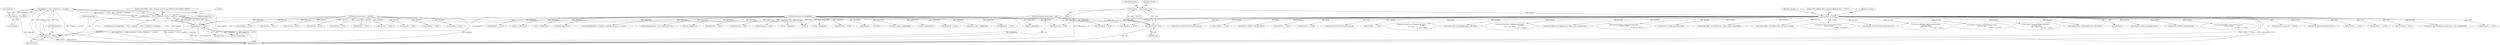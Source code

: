 digraph "0_Android_9e29523b9537983b4c4b205ff868d0b3bca0383b@API" {
"1000875" [label="(Call,replySize == NULL || *replySize != sizeof(int))"];
"1000876" [label="(Call,replySize == NULL)"];
"1000112" [label="(MethodParameterIn,uint32_t *replySize)"];
"1000872" [label="(Call,pReplyData == NULL)"];
"1000113" [label="(MethodParameterIn,void *pReplyData)"];
"1000151" [label="(Call,pContext == NULL)"];
"1000116" [label="(Call,* pContext = (EffectContext *) self)"];
"1000118" [label="(Call,(EffectContext *) self)"];
"1000108" [label="(MethodParameterIn,effect_handle_t  self)"];
"1000879" [label="(Call,*replySize != sizeof(int))"];
"1000871" [label="(Call,pReplyData == NULL || replySize == NULL || *replySize != sizeof(int))"];
"1000561" [label="(Call,pReplyData == NULL)"];
"1000108" [label="(MethodParameterIn,effect_handle_t  self)"];
"1000365" [label="(Call,replySize == NULL)"];
"1000797" [label="(Call,replySize == NULL)"];
"1000189" [label="(Call,(int *) pReplyData)"];
"1001079" [label="(Call,android::LvmEffect_enable(pContext))"];
"1000274" [label="(Call,android::Effect_setConfig(pContext, (effect_config_t *) pCmdData))"];
"1000117" [label="(Identifier,pContext)"];
"1000308" [label="(Call,android::Effect_setConfig(pContext, &pContext->config))"];
"1000822" [label="(Call,android::Volume_setParameter(pContext,\n (void *)p->data,\n                                                                 p->data + p->psize))"];
"1000235" [label="(Call,android::VolumeSetVolumeLevel(pContext, 0))"];
"1000114" [label="(Block,)"];
"1000120" [label="(Identifier,self)"];
"1000873" [label="(Identifier,pReplyData)"];
"1000451" [label="(Call,android::Virtualizer_getParameter(pContext,\n (void *)p->data,\n (size_t *)&p->vsize,\n                                                              p->data + voffset))"];
"1000694" [label="(Call,android::Virtualizer_setParameter(pContext,\n (void *)p->data,\n                                                                       p->data + p->psize))"];
"1000819" [label="(Call,(int *)pReplyData)"];
"1000691" [label="(Call,(int *)pReplyData)"];
"1000383" [label="(Call,memcpy(pReplyData, pCmdData, sizeof(effect_param_t) + p->psize))"];
"1000505" [label="(Call,android::Volume_getParameter(pContext,\n (void *)p->data,\n (size_t *)&p->vsize,\n                                                         p->data + voffset))"];
"1000895" [label="(Call,android::Effect_setEnabled(pContext, LVM_FALSE))"];
"1000161" [label="(Identifier,cmdCode)"];
"1001204" [label="(Call,memcpy(pReplyData, vol_ret, sizeof(int32_t)*2))"];
"1000271" [label="(Call,(int *) pReplyData)"];
"1000871" [label="(Call,pReplyData == NULL || replySize == NULL || *replySize != sizeof(int))"];
"1000793" [label="(Call,pReplyData == NULL)"];
"1000846" [label="(Call,replySize == NULL)"];
"1000153" [label="(Identifier,NULL)"];
"1001047" [label="(Call,android::LvmEffect_disable(pContext))"];
"1000882" [label="(Call,sizeof(int))"];
"1000361" [label="(Call,pReplyData == NULL)"];
"1000116" [label="(Call,* pContext = (EffectContext *) self)"];
"1001130" [label="(Call,pReplyData == NULL)"];
"1000125" [label="(Identifier,pContext)"];
"1000232" [label="(Call,(int *) pReplyData)"];
"1000995" [label="(Call,android::LvmEffect_enable(pContext))"];
"1000565" [label="(Call,replySize == NULL)"];
"1000603" [label="(Call,android::BassBoost_setParameter(pContext,\n (void *)p->data,\n                                                                    p->data + p->psize))"];
"1000118" [label="(Call,(EffectContext *) self)"];
"1001271" [label="(MethodReturn,int)"];
"1000255" [label="(Call,replySize == NULL)"];
"1000874" [label="(Identifier,NULL)"];
"1000150" [label="(ControlStructure,if (pContext == NULL))"];
"1000878" [label="(Identifier,NULL)"];
"1000112" [label="(MethodParameterIn,uint32_t *replySize)"];
"1000200" [label="(Call,android::BassSetStrength(pContext, 0))"];
"1000904" [label="(Call,pCmdData   == NULL)"];
"1000546" [label="(Call,pCmdData   == NULL)"];
"1001119" [label="(Call,pCmdData == NULL)"];
"1000881" [label="(Identifier,replySize)"];
"1000733" [label="(Call,replySize == NULL)"];
"1000151" [label="(Call,pContext == NULL)"];
"1001211" [label="(Call,android::VolumeSetVolumeLevel(pContext, (int16_t)(maxdB*100)))"];
"1000877" [label="(Identifier,replySize)"];
"1000166" [label="(Call,pReplyData == NULL)"];
"1000113" [label="(MethodParameterIn,void *pReplyData)"];
"1000842" [label="(Call,pReplyData == NULL)"];
"1000886" [label="(Literal,\"\tLVM_ERROR : Effect_command cmdCode Case: EFFECT_CMD_DISABLE: ERROR\")"];
"1000156" [label="(Literal,\"\tLVM_ERROR : Effect_command ERROR pContext == NULL\")"];
"1000876" [label="(Call,replySize == NULL)"];
"1001134" [label="(Call,replySize == NULL)"];
"1000626" [label="(Call,pCmdData   == NULL)"];
"1000656" [label="(Call,replySize == NULL)"];
"1000872" [label="(Call,pReplyData == NULL)"];
"1000210" [label="(Call,android::VirtualizerSetStrength(pContext, 0))"];
"1000862" [label="(Call,(int *)pReplyData)"];
"1000717" [label="(Call,pCmdData == NULL)"];
"1000963" [label="(Call,android::LvmEffect_disable(pContext))"];
"1000870" [label="(ControlStructure,if (pReplyData == NULL || replySize == NULL || *replySize != sizeof(int)))"];
"1000729" [label="(Call,pReplyData == NULL)"];
"1000343" [label="(Call,pCmdData == NULL)"];
"1000781" [label="(Call,pCmdData   == NULL)"];
"1000283" [label="(Call,pReplyData == NULL)"];
"1001112" [label="(Call,pReplyData == LVM_NULL)"];
"1000394" [label="(Call,(effect_param_t *)pReplyData)"];
"1000220" [label="(Call,android::EqualizerSetPreset(pContext, 0))"];
"1000600" [label="(Call,(int *)pReplyData)"];
"1000652" [label="(Call,pReplyData == NULL)"];
"1000170" [label="(Call,replySize == NULL)"];
"1000303" [label="(Call,(effect_config_t *)pReplyData)"];
"1000242" [label="(Call,pCmdData    == NULL)"];
"1000251" [label="(Call,pReplyData  == NULL)"];
"1000480" [label="(Call,android::Equalizer_getParameter(pContext,\n                                                            p->data,\n &p->vsize,\n                                                            p->data + voffset))"];
"1000865" [label="(Call,android::Effect_setEnabled(pContext, LVM_TRUE))"];
"1000424" [label="(Call,android::BassBoost_getParameter(pContext,\n                                                            p->data,\n (size_t *)&p->vsize,\n                                                            p->data + voffset))"];
"1000880" [label="(Call,*replySize)"];
"1000152" [label="(Identifier,pContext)"];
"1000301" [label="(Call,android::Effect_getConfig(pContext, (effect_config_t *)pReplyData))"];
"1000287" [label="(Call,replySize == NULL)"];
"1000875" [label="(Call,replySize == NULL || *replySize != sizeof(int))"];
"1000758" [label="(Call,android::Equalizer_setParameter(pContext,\n (void *)p->data,\n                                                                     p->data + p->psize))"];
"1000892" [label="(Call,(int *)pReplyData)"];
"1000879" [label="(Call,*replySize != sizeof(int))"];
"1000755" [label="(Call,(int *)pReplyData)"];
"1000875" -> "1000871"  [label="AST: "];
"1000875" -> "1000876"  [label="CFG: "];
"1000875" -> "1000879"  [label="CFG: "];
"1000876" -> "1000875"  [label="AST: "];
"1000879" -> "1000875"  [label="AST: "];
"1000871" -> "1000875"  [label="CFG: "];
"1000875" -> "1001271"  [label="DDG: *replySize != sizeof(int)"];
"1000875" -> "1001271"  [label="DDG: replySize == NULL"];
"1000875" -> "1000871"  [label="DDG: replySize == NULL"];
"1000875" -> "1000871"  [label="DDG: *replySize != sizeof(int)"];
"1000876" -> "1000875"  [label="DDG: replySize"];
"1000876" -> "1000875"  [label="DDG: NULL"];
"1000879" -> "1000875"  [label="DDG: *replySize"];
"1000876" -> "1000878"  [label="CFG: "];
"1000877" -> "1000876"  [label="AST: "];
"1000878" -> "1000876"  [label="AST: "];
"1000881" -> "1000876"  [label="CFG: "];
"1000876" -> "1001271"  [label="DDG: NULL"];
"1000876" -> "1001271"  [label="DDG: replySize"];
"1000112" -> "1000876"  [label="DDG: replySize"];
"1000872" -> "1000876"  [label="DDG: NULL"];
"1000112" -> "1000107"  [label="AST: "];
"1000112" -> "1001271"  [label="DDG: replySize"];
"1000112" -> "1000170"  [label="DDG: replySize"];
"1000112" -> "1000255"  [label="DDG: replySize"];
"1000112" -> "1000287"  [label="DDG: replySize"];
"1000112" -> "1000365"  [label="DDG: replySize"];
"1000112" -> "1000565"  [label="DDG: replySize"];
"1000112" -> "1000656"  [label="DDG: replySize"];
"1000112" -> "1000733"  [label="DDG: replySize"];
"1000112" -> "1000797"  [label="DDG: replySize"];
"1000112" -> "1000846"  [label="DDG: replySize"];
"1000112" -> "1001134"  [label="DDG: replySize"];
"1000872" -> "1000871"  [label="AST: "];
"1000872" -> "1000874"  [label="CFG: "];
"1000873" -> "1000872"  [label="AST: "];
"1000874" -> "1000872"  [label="AST: "];
"1000877" -> "1000872"  [label="CFG: "];
"1000871" -> "1000872"  [label="CFG: "];
"1000872" -> "1001271"  [label="DDG: NULL"];
"1000872" -> "1001271"  [label="DDG: pReplyData"];
"1000872" -> "1000871"  [label="DDG: pReplyData"];
"1000872" -> "1000871"  [label="DDG: NULL"];
"1000113" -> "1000872"  [label="DDG: pReplyData"];
"1000151" -> "1000872"  [label="DDG: NULL"];
"1000872" -> "1000892"  [label="DDG: pReplyData"];
"1000113" -> "1000107"  [label="AST: "];
"1000113" -> "1001271"  [label="DDG: pReplyData"];
"1000113" -> "1000166"  [label="DDG: pReplyData"];
"1000113" -> "1000189"  [label="DDG: pReplyData"];
"1000113" -> "1000232"  [label="DDG: pReplyData"];
"1000113" -> "1000251"  [label="DDG: pReplyData"];
"1000113" -> "1000271"  [label="DDG: pReplyData"];
"1000113" -> "1000283"  [label="DDG: pReplyData"];
"1000113" -> "1000303"  [label="DDG: pReplyData"];
"1000113" -> "1000361"  [label="DDG: pReplyData"];
"1000113" -> "1000383"  [label="DDG: pReplyData"];
"1000113" -> "1000394"  [label="DDG: pReplyData"];
"1000113" -> "1000561"  [label="DDG: pReplyData"];
"1000113" -> "1000600"  [label="DDG: pReplyData"];
"1000113" -> "1000652"  [label="DDG: pReplyData"];
"1000113" -> "1000691"  [label="DDG: pReplyData"];
"1000113" -> "1000729"  [label="DDG: pReplyData"];
"1000113" -> "1000755"  [label="DDG: pReplyData"];
"1000113" -> "1000793"  [label="DDG: pReplyData"];
"1000113" -> "1000819"  [label="DDG: pReplyData"];
"1000113" -> "1000842"  [label="DDG: pReplyData"];
"1000113" -> "1000862"  [label="DDG: pReplyData"];
"1000113" -> "1000892"  [label="DDG: pReplyData"];
"1000113" -> "1001112"  [label="DDG: pReplyData"];
"1000113" -> "1001130"  [label="DDG: pReplyData"];
"1000113" -> "1001204"  [label="DDG: pReplyData"];
"1000151" -> "1000150"  [label="AST: "];
"1000151" -> "1000153"  [label="CFG: "];
"1000152" -> "1000151"  [label="AST: "];
"1000153" -> "1000151"  [label="AST: "];
"1000156" -> "1000151"  [label="CFG: "];
"1000161" -> "1000151"  [label="CFG: "];
"1000151" -> "1001271"  [label="DDG: pContext == NULL"];
"1000151" -> "1001271"  [label="DDG: pContext"];
"1000151" -> "1001271"  [label="DDG: NULL"];
"1000116" -> "1000151"  [label="DDG: pContext"];
"1000151" -> "1000166"  [label="DDG: NULL"];
"1000151" -> "1000200"  [label="DDG: pContext"];
"1000151" -> "1000210"  [label="DDG: pContext"];
"1000151" -> "1000220"  [label="DDG: pContext"];
"1000151" -> "1000235"  [label="DDG: pContext"];
"1000151" -> "1000242"  [label="DDG: NULL"];
"1000151" -> "1000274"  [label="DDG: pContext"];
"1000151" -> "1000283"  [label="DDG: NULL"];
"1000151" -> "1000301"  [label="DDG: pContext"];
"1000151" -> "1000308"  [label="DDG: pContext"];
"1000151" -> "1000343"  [label="DDG: NULL"];
"1000151" -> "1000424"  [label="DDG: pContext"];
"1000151" -> "1000451"  [label="DDG: pContext"];
"1000151" -> "1000480"  [label="DDG: pContext"];
"1000151" -> "1000505"  [label="DDG: pContext"];
"1000151" -> "1000546"  [label="DDG: NULL"];
"1000151" -> "1000603"  [label="DDG: pContext"];
"1000151" -> "1000626"  [label="DDG: NULL"];
"1000151" -> "1000694"  [label="DDG: pContext"];
"1000151" -> "1000717"  [label="DDG: NULL"];
"1000151" -> "1000758"  [label="DDG: pContext"];
"1000151" -> "1000781"  [label="DDG: NULL"];
"1000151" -> "1000822"  [label="DDG: pContext"];
"1000151" -> "1000842"  [label="DDG: NULL"];
"1000151" -> "1000865"  [label="DDG: pContext"];
"1000151" -> "1000895"  [label="DDG: pContext"];
"1000151" -> "1000904"  [label="DDG: NULL"];
"1000151" -> "1000963"  [label="DDG: pContext"];
"1000151" -> "1000995"  [label="DDG: pContext"];
"1000151" -> "1001047"  [label="DDG: pContext"];
"1000151" -> "1001079"  [label="DDG: pContext"];
"1000151" -> "1001119"  [label="DDG: NULL"];
"1000151" -> "1001211"  [label="DDG: pContext"];
"1000116" -> "1000114"  [label="AST: "];
"1000116" -> "1000118"  [label="CFG: "];
"1000117" -> "1000116"  [label="AST: "];
"1000118" -> "1000116"  [label="AST: "];
"1000125" -> "1000116"  [label="CFG: "];
"1000116" -> "1001271"  [label="DDG: (EffectContext *) self"];
"1000118" -> "1000116"  [label="DDG: self"];
"1000118" -> "1000120"  [label="CFG: "];
"1000119" -> "1000118"  [label="AST: "];
"1000120" -> "1000118"  [label="AST: "];
"1000118" -> "1001271"  [label="DDG: self"];
"1000108" -> "1000118"  [label="DDG: self"];
"1000108" -> "1000107"  [label="AST: "];
"1000108" -> "1001271"  [label="DDG: self"];
"1000879" -> "1000882"  [label="CFG: "];
"1000880" -> "1000879"  [label="AST: "];
"1000882" -> "1000879"  [label="AST: "];
"1000879" -> "1001271"  [label="DDG: *replySize"];
"1000871" -> "1000870"  [label="AST: "];
"1000886" -> "1000871"  [label="CFG: "];
"1000893" -> "1000871"  [label="CFG: "];
"1000871" -> "1001271"  [label="DDG: pReplyData == NULL"];
"1000871" -> "1001271"  [label="DDG: pReplyData == NULL || replySize == NULL || *replySize != sizeof(int)"];
"1000871" -> "1001271"  [label="DDG: replySize == NULL || *replySize != sizeof(int)"];
}
